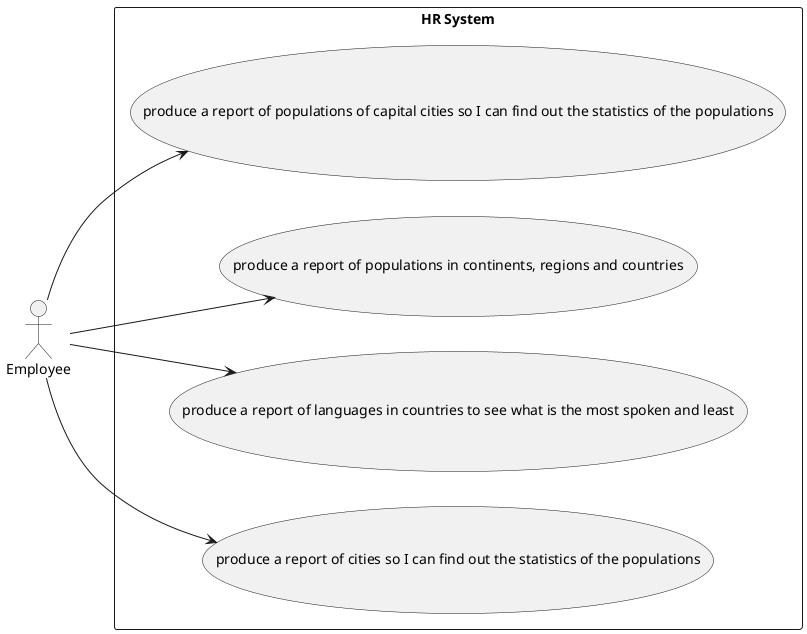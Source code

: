 @startuml

'default
left to right direction
actor Employee

rectangle "HR System" {

    usecase UC4 as "produce a report of populations of capital cities so I can find out the statistics of the populations"
    usecase UC5 as "produce a report of populations in continents, regions and countries"
    usecase UC6 as "produce a report of languages in countries to see what is the most spoken and least"
    usecase UC7 as "produce a report of cities so I can find out the statistics of the populations"


    Employee --> UC4
    Employee --> UC5
    Employee --> UC6
    Employee --> UC7

}
@enduml